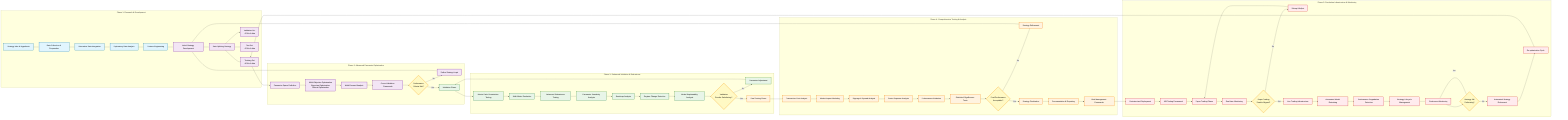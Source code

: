 graph LR
    subgraph "Phase 1: Research & Development"
        A[Strategy Idea & Hypothesis] --> B[Data Collection & Preparation]
        B --> C[Alternative Data Integration]
        C --> D[Exploratory Data Analysis]
        D --> E[Feature Engineering]
        E --> F[Initial Strategy Development]
        F --> G[Data Splitting Strategy]
        G --> H[Training Set<br/>~60% of data]
        G --> I[Validation Set<br/>~20% of data]
        G --> J[Test Set<br/>~20% of data]
    end
    
    subgraph "Phase 2: Advanced Parameter Optimization"
        H --> K[Parameter Space Definition]
        K --> L[Multi-Objective Optimization<br/>Bayesian Optimization<br/>Robust Optimization]
        L --> M[Walk-Forward Analysis]
        M --> N[Cross-Validation Framework]
        N --> O{Performance<br/>Criteria Met?}
        O -->|No| P[Refine Strategy Logic]
        P --> F
        O -->|Yes| Q[Validation Phase]
    end
    
    subgraph "Phase 3: Enhanced Validation & Robustness"
        Q --> R[Monte Carlo Permutation Testing]
        R --> S[Multi-Metric Evaluation]
        S --> T[Advanced Robustness Testing]
        T --> U[Parameter Sensitivity Analysis]
        U --> V[Bootstrap Analysis]
        V --> W[Regime Change Detection]
        W --> X[Model Explainability Analysis]
        X --> Y{Validation<br/>Results Satisfactory?}
        Y -->|No| Z[Parameter Adjustment]
        Z --> Q
        Y -->|Yes| AA[Final Testing Phase]
    end
    
    subgraph "Phase 4: Comprehensive Testing & Analysis"
        AA --> BB[Transaction Cost Analysis]
        BB --> CC[Market Impact Modeling]
        CC --> DD[Slippage & Spread Analysis]
        DD --> EE[Factor Exposure Analysis]
        EE --> FF[Performance Attribution]
        FF --> GG[Statistical Significance Tests]
        GG --> HH{Final Performance<br/>Acceptable?}
        HH -->|No| II[Strategy Refinement]
        II --> F
        HH -->|Yes| JJ[Strategy Finalization]
        JJ --> KK[Documentation & Reporting]
        KK --> LL[Risk Management Framework]
    end
    
    subgraph "Phase 5: Production Infrastructure & Monitoring"
        LL --> MM[Containerized Deployment]
        MM --> NN[A/B Testing Framework]
        NN --> OO[Paper Trading Phase]
        OO --> PP[Real-time Monitoring]
        PP --> QQ{Paper Trading<br/>Results Aligned?}
        QQ -->|No| RR[Debug & Adjust]
        RR --> OO
        QQ -->|Yes| SS[Live Trading Infrastructure]
        SS --> TT[Automated Model Retraining]
        TT --> UU[Performance Degradation Detection]
        UU --> VV[Strategy Lifecycle Management]
        VV --> WW[Continuous Monitoring]
        WW --> XX{Strategy Still<br/>Performing?}
        XX -->|Yes| WW
        XX -->|No| YY[Automated Strategy Retirement]
        YY --> ZZ[Re-optimization Cycle]
        ZZ --> H
    end
    
    classDef dataPhase fill:#e1f5fe,stroke:#0277bd,stroke-width:2px,color:#000000
    classDef developmentPhase fill:#f3e5f5,stroke:#7b1fa2,stroke-width:2px,color:#000000
    classDef validationPhase fill:#e8f5e8,stroke:#388e3c,stroke-width:2px,color:#000000
    classDef testingPhase fill:#fff3e0,stroke:#f57c00,stroke-width:2px,color:#000000
    classDef productionPhase fill:#ffebee,stroke:#d32f2f,stroke-width:2px,color:#000000
    classDef decisionPoint fill:#fff9c4,stroke:#f9a825,stroke-width:3px,color:#000000
    
    class A,B,C,D,E dataPhase
    class F,G,H,I,J,K,L,M,N,P developmentPhase
    class Q,R,S,T,U,V,W,X,Z validationPhase
    class AA,BB,CC,DD,EE,FF,GG,II,JJ,KK,LL testingPhase
    class MM,NN,OO,PP,RR,SS,TT,UU,VV,WW,YY,ZZ productionPhase
    class O,Y,HH,QQ,XX decisionPoint